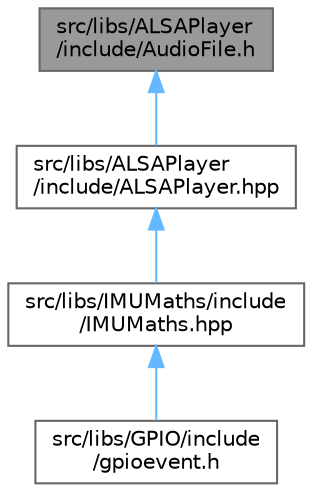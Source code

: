 digraph "src/libs/ALSAPlayer/include/AudioFile.h"
{
 // LATEX_PDF_SIZE
  bgcolor="transparent";
  edge [fontname=Helvetica,fontsize=10,labelfontname=Helvetica,labelfontsize=10];
  node [fontname=Helvetica,fontsize=10,shape=box,height=0.2,width=0.4];
  Node1 [id="Node000001",label="src/libs/ALSAPlayer\l/include/AudioFile.h",height=0.2,width=0.4,color="gray40", fillcolor="grey60", style="filled", fontcolor="black",tooltip=" "];
  Node1 -> Node2 [id="edge4_Node000001_Node000002",dir="back",color="steelblue1",style="solid",tooltip=" "];
  Node2 [id="Node000002",label="src/libs/ALSAPlayer\l/include/ALSAPlayer.hpp",height=0.2,width=0.4,color="grey40", fillcolor="white", style="filled",URL="$ALSAPlayer_8hpp.html",tooltip=" "];
  Node2 -> Node3 [id="edge5_Node000002_Node000003",dir="back",color="steelblue1",style="solid",tooltip=" "];
  Node3 [id="Node000003",label="src/libs/IMUMaths/include\l/IMUMaths.hpp",height=0.2,width=0.4,color="grey40", fillcolor="white", style="filled",URL="$IMUMaths_8hpp.html",tooltip=" "];
  Node3 -> Node4 [id="edge6_Node000003_Node000004",dir="back",color="steelblue1",style="solid",tooltip=" "];
  Node4 [id="Node000004",label="src/libs/GPIO/include\l/gpioevent.h",height=0.2,width=0.4,color="grey40", fillcolor="white", style="filled",URL="$gpioevent_8h.html",tooltip=" "];
}
